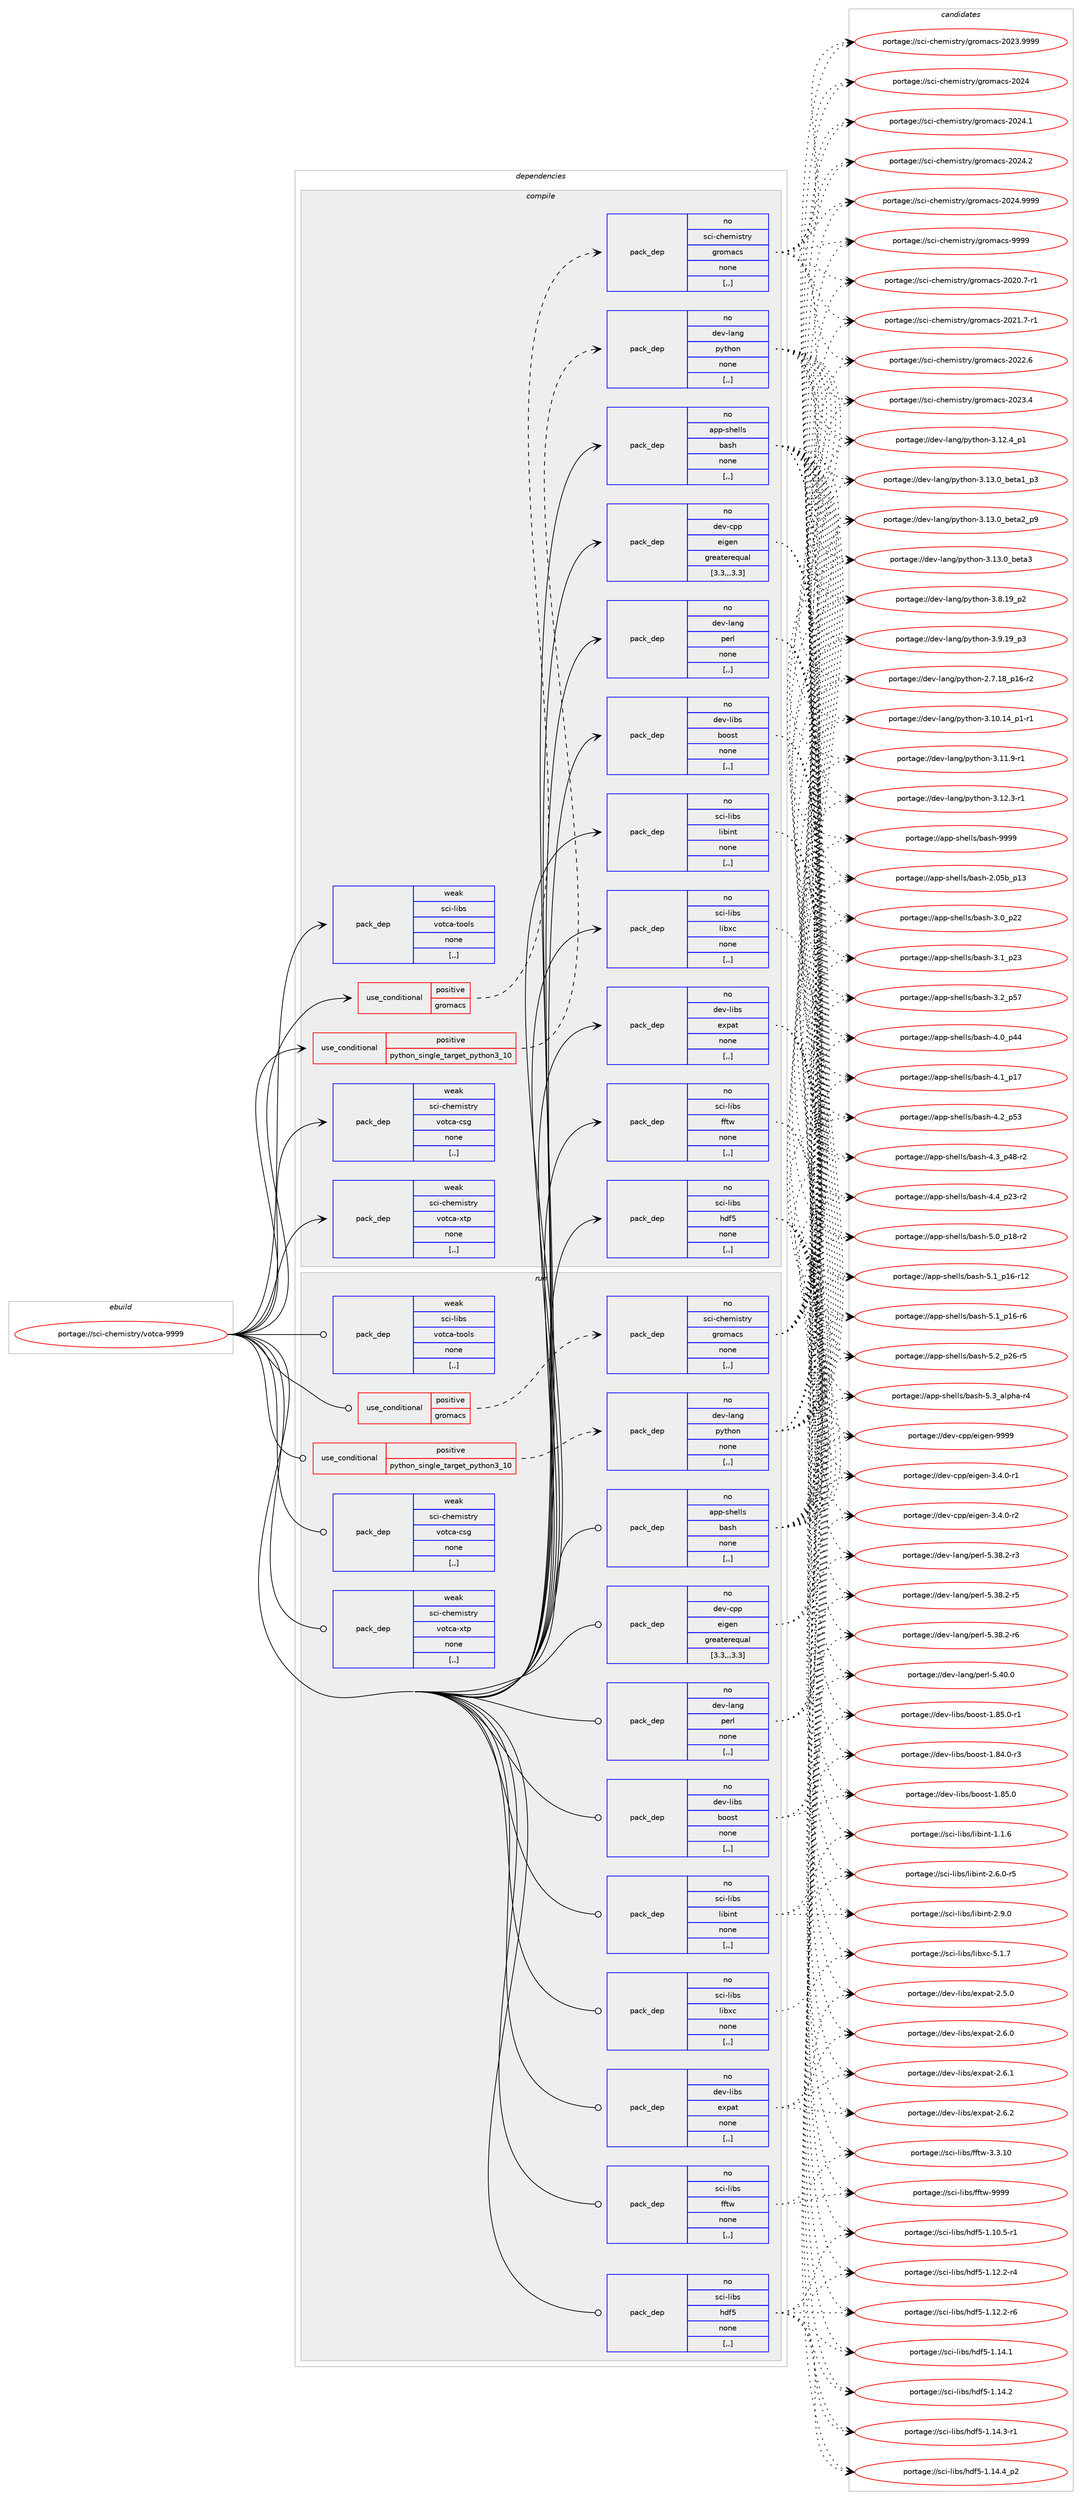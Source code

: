 digraph prolog {

# *************
# Graph options
# *************

newrank=true;
concentrate=true;
compound=true;
graph [rankdir=LR,fontname=Helvetica,fontsize=10,ranksep=1.5];#, ranksep=2.5, nodesep=0.2];
edge  [arrowhead=vee];
node  [fontname=Helvetica,fontsize=10];

# **********
# The ebuild
# **********

subgraph cluster_leftcol {
color=gray;
rank=same;
label=<<i>ebuild</i>>;
id [label="portage://sci-chemistry/votca-9999", color=red, width=4, href="../sci-chemistry/votca-9999.svg"];
}

# ****************
# The dependencies
# ****************

subgraph cluster_midcol {
color=gray;
label=<<i>dependencies</i>>;
subgraph cluster_compile {
fillcolor="#eeeeee";
style=filled;
label=<<i>compile</i>>;
subgraph cond101890 {
dependency385308 [label=<<TABLE BORDER="0" CELLBORDER="1" CELLSPACING="0" CELLPADDING="4"><TR><TD ROWSPAN="3" CELLPADDING="10">use_conditional</TD></TR><TR><TD>positive</TD></TR><TR><TD>gromacs</TD></TR></TABLE>>, shape=none, color=red];
subgraph pack280651 {
dependency385309 [label=<<TABLE BORDER="0" CELLBORDER="1" CELLSPACING="0" CELLPADDING="4" WIDTH="220"><TR><TD ROWSPAN="6" CELLPADDING="30">pack_dep</TD></TR><TR><TD WIDTH="110">no</TD></TR><TR><TD>sci-chemistry</TD></TR><TR><TD>gromacs</TD></TR><TR><TD>none</TD></TR><TR><TD>[,,]</TD></TR></TABLE>>, shape=none, color=blue];
}
dependency385308:e -> dependency385309:w [weight=20,style="dashed",arrowhead="vee"];
}
id:e -> dependency385308:w [weight=20,style="solid",arrowhead="vee"];
subgraph cond101891 {
dependency385310 [label=<<TABLE BORDER="0" CELLBORDER="1" CELLSPACING="0" CELLPADDING="4"><TR><TD ROWSPAN="3" CELLPADDING="10">use_conditional</TD></TR><TR><TD>positive</TD></TR><TR><TD>python_single_target_python3_10</TD></TR></TABLE>>, shape=none, color=red];
subgraph pack280652 {
dependency385311 [label=<<TABLE BORDER="0" CELLBORDER="1" CELLSPACING="0" CELLPADDING="4" WIDTH="220"><TR><TD ROWSPAN="6" CELLPADDING="30">pack_dep</TD></TR><TR><TD WIDTH="110">no</TD></TR><TR><TD>dev-lang</TD></TR><TR><TD>python</TD></TR><TR><TD>none</TD></TR><TR><TD>[,,]</TD></TR></TABLE>>, shape=none, color=blue];
}
dependency385310:e -> dependency385311:w [weight=20,style="dashed",arrowhead="vee"];
}
id:e -> dependency385310:w [weight=20,style="solid",arrowhead="vee"];
subgraph pack280653 {
dependency385312 [label=<<TABLE BORDER="0" CELLBORDER="1" CELLSPACING="0" CELLPADDING="4" WIDTH="220"><TR><TD ROWSPAN="6" CELLPADDING="30">pack_dep</TD></TR><TR><TD WIDTH="110">no</TD></TR><TR><TD>app-shells</TD></TR><TR><TD>bash</TD></TR><TR><TD>none</TD></TR><TR><TD>[,,]</TD></TR></TABLE>>, shape=none, color=blue];
}
id:e -> dependency385312:w [weight=20,style="solid",arrowhead="vee"];
subgraph pack280654 {
dependency385313 [label=<<TABLE BORDER="0" CELLBORDER="1" CELLSPACING="0" CELLPADDING="4" WIDTH="220"><TR><TD ROWSPAN="6" CELLPADDING="30">pack_dep</TD></TR><TR><TD WIDTH="110">no</TD></TR><TR><TD>dev-cpp</TD></TR><TR><TD>eigen</TD></TR><TR><TD>greaterequal</TD></TR><TR><TD>[3.3,,,3.3]</TD></TR></TABLE>>, shape=none, color=blue];
}
id:e -> dependency385313:w [weight=20,style="solid",arrowhead="vee"];
subgraph pack280655 {
dependency385314 [label=<<TABLE BORDER="0" CELLBORDER="1" CELLSPACING="0" CELLPADDING="4" WIDTH="220"><TR><TD ROWSPAN="6" CELLPADDING="30">pack_dep</TD></TR><TR><TD WIDTH="110">no</TD></TR><TR><TD>dev-lang</TD></TR><TR><TD>perl</TD></TR><TR><TD>none</TD></TR><TR><TD>[,,]</TD></TR></TABLE>>, shape=none, color=blue];
}
id:e -> dependency385314:w [weight=20,style="solid",arrowhead="vee"];
subgraph pack280656 {
dependency385315 [label=<<TABLE BORDER="0" CELLBORDER="1" CELLSPACING="0" CELLPADDING="4" WIDTH="220"><TR><TD ROWSPAN="6" CELLPADDING="30">pack_dep</TD></TR><TR><TD WIDTH="110">no</TD></TR><TR><TD>dev-libs</TD></TR><TR><TD>boost</TD></TR><TR><TD>none</TD></TR><TR><TD>[,,]</TD></TR></TABLE>>, shape=none, color=blue];
}
id:e -> dependency385315:w [weight=20,style="solid",arrowhead="vee"];
subgraph pack280657 {
dependency385316 [label=<<TABLE BORDER="0" CELLBORDER="1" CELLSPACING="0" CELLPADDING="4" WIDTH="220"><TR><TD ROWSPAN="6" CELLPADDING="30">pack_dep</TD></TR><TR><TD WIDTH="110">no</TD></TR><TR><TD>dev-libs</TD></TR><TR><TD>expat</TD></TR><TR><TD>none</TD></TR><TR><TD>[,,]</TD></TR></TABLE>>, shape=none, color=blue];
}
id:e -> dependency385316:w [weight=20,style="solid",arrowhead="vee"];
subgraph pack280658 {
dependency385317 [label=<<TABLE BORDER="0" CELLBORDER="1" CELLSPACING="0" CELLPADDING="4" WIDTH="220"><TR><TD ROWSPAN="6" CELLPADDING="30">pack_dep</TD></TR><TR><TD WIDTH="110">no</TD></TR><TR><TD>sci-libs</TD></TR><TR><TD>fftw</TD></TR><TR><TD>none</TD></TR><TR><TD>[,,]</TD></TR></TABLE>>, shape=none, color=blue];
}
id:e -> dependency385317:w [weight=20,style="solid",arrowhead="vee"];
subgraph pack280659 {
dependency385318 [label=<<TABLE BORDER="0" CELLBORDER="1" CELLSPACING="0" CELLPADDING="4" WIDTH="220"><TR><TD ROWSPAN="6" CELLPADDING="30">pack_dep</TD></TR><TR><TD WIDTH="110">no</TD></TR><TR><TD>sci-libs</TD></TR><TR><TD>hdf5</TD></TR><TR><TD>none</TD></TR><TR><TD>[,,]</TD></TR></TABLE>>, shape=none, color=blue];
}
id:e -> dependency385318:w [weight=20,style="solid",arrowhead="vee"];
subgraph pack280660 {
dependency385319 [label=<<TABLE BORDER="0" CELLBORDER="1" CELLSPACING="0" CELLPADDING="4" WIDTH="220"><TR><TD ROWSPAN="6" CELLPADDING="30">pack_dep</TD></TR><TR><TD WIDTH="110">no</TD></TR><TR><TD>sci-libs</TD></TR><TR><TD>libint</TD></TR><TR><TD>none</TD></TR><TR><TD>[,,]</TD></TR></TABLE>>, shape=none, color=blue];
}
id:e -> dependency385319:w [weight=20,style="solid",arrowhead="vee"];
subgraph pack280661 {
dependency385320 [label=<<TABLE BORDER="0" CELLBORDER="1" CELLSPACING="0" CELLPADDING="4" WIDTH="220"><TR><TD ROWSPAN="6" CELLPADDING="30">pack_dep</TD></TR><TR><TD WIDTH="110">no</TD></TR><TR><TD>sci-libs</TD></TR><TR><TD>libxc</TD></TR><TR><TD>none</TD></TR><TR><TD>[,,]</TD></TR></TABLE>>, shape=none, color=blue];
}
id:e -> dependency385320:w [weight=20,style="solid",arrowhead="vee"];
subgraph pack280662 {
dependency385321 [label=<<TABLE BORDER="0" CELLBORDER="1" CELLSPACING="0" CELLPADDING="4" WIDTH="220"><TR><TD ROWSPAN="6" CELLPADDING="30">pack_dep</TD></TR><TR><TD WIDTH="110">weak</TD></TR><TR><TD>sci-chemistry</TD></TR><TR><TD>votca-csg</TD></TR><TR><TD>none</TD></TR><TR><TD>[,,]</TD></TR></TABLE>>, shape=none, color=blue];
}
id:e -> dependency385321:w [weight=20,style="solid",arrowhead="vee"];
subgraph pack280663 {
dependency385322 [label=<<TABLE BORDER="0" CELLBORDER="1" CELLSPACING="0" CELLPADDING="4" WIDTH="220"><TR><TD ROWSPAN="6" CELLPADDING="30">pack_dep</TD></TR><TR><TD WIDTH="110">weak</TD></TR><TR><TD>sci-chemistry</TD></TR><TR><TD>votca-xtp</TD></TR><TR><TD>none</TD></TR><TR><TD>[,,]</TD></TR></TABLE>>, shape=none, color=blue];
}
id:e -> dependency385322:w [weight=20,style="solid",arrowhead="vee"];
subgraph pack280664 {
dependency385323 [label=<<TABLE BORDER="0" CELLBORDER="1" CELLSPACING="0" CELLPADDING="4" WIDTH="220"><TR><TD ROWSPAN="6" CELLPADDING="30">pack_dep</TD></TR><TR><TD WIDTH="110">weak</TD></TR><TR><TD>sci-libs</TD></TR><TR><TD>votca-tools</TD></TR><TR><TD>none</TD></TR><TR><TD>[,,]</TD></TR></TABLE>>, shape=none, color=blue];
}
id:e -> dependency385323:w [weight=20,style="solid",arrowhead="vee"];
}
subgraph cluster_compileandrun {
fillcolor="#eeeeee";
style=filled;
label=<<i>compile and run</i>>;
}
subgraph cluster_run {
fillcolor="#eeeeee";
style=filled;
label=<<i>run</i>>;
subgraph cond101892 {
dependency385324 [label=<<TABLE BORDER="0" CELLBORDER="1" CELLSPACING="0" CELLPADDING="4"><TR><TD ROWSPAN="3" CELLPADDING="10">use_conditional</TD></TR><TR><TD>positive</TD></TR><TR><TD>gromacs</TD></TR></TABLE>>, shape=none, color=red];
subgraph pack280665 {
dependency385325 [label=<<TABLE BORDER="0" CELLBORDER="1" CELLSPACING="0" CELLPADDING="4" WIDTH="220"><TR><TD ROWSPAN="6" CELLPADDING="30">pack_dep</TD></TR><TR><TD WIDTH="110">no</TD></TR><TR><TD>sci-chemistry</TD></TR><TR><TD>gromacs</TD></TR><TR><TD>none</TD></TR><TR><TD>[,,]</TD></TR></TABLE>>, shape=none, color=blue];
}
dependency385324:e -> dependency385325:w [weight=20,style="dashed",arrowhead="vee"];
}
id:e -> dependency385324:w [weight=20,style="solid",arrowhead="odot"];
subgraph cond101893 {
dependency385326 [label=<<TABLE BORDER="0" CELLBORDER="1" CELLSPACING="0" CELLPADDING="4"><TR><TD ROWSPAN="3" CELLPADDING="10">use_conditional</TD></TR><TR><TD>positive</TD></TR><TR><TD>python_single_target_python3_10</TD></TR></TABLE>>, shape=none, color=red];
subgraph pack280666 {
dependency385327 [label=<<TABLE BORDER="0" CELLBORDER="1" CELLSPACING="0" CELLPADDING="4" WIDTH="220"><TR><TD ROWSPAN="6" CELLPADDING="30">pack_dep</TD></TR><TR><TD WIDTH="110">no</TD></TR><TR><TD>dev-lang</TD></TR><TR><TD>python</TD></TR><TR><TD>none</TD></TR><TR><TD>[,,]</TD></TR></TABLE>>, shape=none, color=blue];
}
dependency385326:e -> dependency385327:w [weight=20,style="dashed",arrowhead="vee"];
}
id:e -> dependency385326:w [weight=20,style="solid",arrowhead="odot"];
subgraph pack280667 {
dependency385328 [label=<<TABLE BORDER="0" CELLBORDER="1" CELLSPACING="0" CELLPADDING="4" WIDTH="220"><TR><TD ROWSPAN="6" CELLPADDING="30">pack_dep</TD></TR><TR><TD WIDTH="110">no</TD></TR><TR><TD>app-shells</TD></TR><TR><TD>bash</TD></TR><TR><TD>none</TD></TR><TR><TD>[,,]</TD></TR></TABLE>>, shape=none, color=blue];
}
id:e -> dependency385328:w [weight=20,style="solid",arrowhead="odot"];
subgraph pack280668 {
dependency385329 [label=<<TABLE BORDER="0" CELLBORDER="1" CELLSPACING="0" CELLPADDING="4" WIDTH="220"><TR><TD ROWSPAN="6" CELLPADDING="30">pack_dep</TD></TR><TR><TD WIDTH="110">no</TD></TR><TR><TD>dev-cpp</TD></TR><TR><TD>eigen</TD></TR><TR><TD>greaterequal</TD></TR><TR><TD>[3.3,,,3.3]</TD></TR></TABLE>>, shape=none, color=blue];
}
id:e -> dependency385329:w [weight=20,style="solid",arrowhead="odot"];
subgraph pack280669 {
dependency385330 [label=<<TABLE BORDER="0" CELLBORDER="1" CELLSPACING="0" CELLPADDING="4" WIDTH="220"><TR><TD ROWSPAN="6" CELLPADDING="30">pack_dep</TD></TR><TR><TD WIDTH="110">no</TD></TR><TR><TD>dev-lang</TD></TR><TR><TD>perl</TD></TR><TR><TD>none</TD></TR><TR><TD>[,,]</TD></TR></TABLE>>, shape=none, color=blue];
}
id:e -> dependency385330:w [weight=20,style="solid",arrowhead="odot"];
subgraph pack280670 {
dependency385331 [label=<<TABLE BORDER="0" CELLBORDER="1" CELLSPACING="0" CELLPADDING="4" WIDTH="220"><TR><TD ROWSPAN="6" CELLPADDING="30">pack_dep</TD></TR><TR><TD WIDTH="110">no</TD></TR><TR><TD>dev-libs</TD></TR><TR><TD>boost</TD></TR><TR><TD>none</TD></TR><TR><TD>[,,]</TD></TR></TABLE>>, shape=none, color=blue];
}
id:e -> dependency385331:w [weight=20,style="solid",arrowhead="odot"];
subgraph pack280671 {
dependency385332 [label=<<TABLE BORDER="0" CELLBORDER="1" CELLSPACING="0" CELLPADDING="4" WIDTH="220"><TR><TD ROWSPAN="6" CELLPADDING="30">pack_dep</TD></TR><TR><TD WIDTH="110">no</TD></TR><TR><TD>dev-libs</TD></TR><TR><TD>expat</TD></TR><TR><TD>none</TD></TR><TR><TD>[,,]</TD></TR></TABLE>>, shape=none, color=blue];
}
id:e -> dependency385332:w [weight=20,style="solid",arrowhead="odot"];
subgraph pack280672 {
dependency385333 [label=<<TABLE BORDER="0" CELLBORDER="1" CELLSPACING="0" CELLPADDING="4" WIDTH="220"><TR><TD ROWSPAN="6" CELLPADDING="30">pack_dep</TD></TR><TR><TD WIDTH="110">no</TD></TR><TR><TD>sci-libs</TD></TR><TR><TD>fftw</TD></TR><TR><TD>none</TD></TR><TR><TD>[,,]</TD></TR></TABLE>>, shape=none, color=blue];
}
id:e -> dependency385333:w [weight=20,style="solid",arrowhead="odot"];
subgraph pack280673 {
dependency385334 [label=<<TABLE BORDER="0" CELLBORDER="1" CELLSPACING="0" CELLPADDING="4" WIDTH="220"><TR><TD ROWSPAN="6" CELLPADDING="30">pack_dep</TD></TR><TR><TD WIDTH="110">no</TD></TR><TR><TD>sci-libs</TD></TR><TR><TD>hdf5</TD></TR><TR><TD>none</TD></TR><TR><TD>[,,]</TD></TR></TABLE>>, shape=none, color=blue];
}
id:e -> dependency385334:w [weight=20,style="solid",arrowhead="odot"];
subgraph pack280674 {
dependency385335 [label=<<TABLE BORDER="0" CELLBORDER="1" CELLSPACING="0" CELLPADDING="4" WIDTH="220"><TR><TD ROWSPAN="6" CELLPADDING="30">pack_dep</TD></TR><TR><TD WIDTH="110">no</TD></TR><TR><TD>sci-libs</TD></TR><TR><TD>libint</TD></TR><TR><TD>none</TD></TR><TR><TD>[,,]</TD></TR></TABLE>>, shape=none, color=blue];
}
id:e -> dependency385335:w [weight=20,style="solid",arrowhead="odot"];
subgraph pack280675 {
dependency385336 [label=<<TABLE BORDER="0" CELLBORDER="1" CELLSPACING="0" CELLPADDING="4" WIDTH="220"><TR><TD ROWSPAN="6" CELLPADDING="30">pack_dep</TD></TR><TR><TD WIDTH="110">no</TD></TR><TR><TD>sci-libs</TD></TR><TR><TD>libxc</TD></TR><TR><TD>none</TD></TR><TR><TD>[,,]</TD></TR></TABLE>>, shape=none, color=blue];
}
id:e -> dependency385336:w [weight=20,style="solid",arrowhead="odot"];
subgraph pack280676 {
dependency385337 [label=<<TABLE BORDER="0" CELLBORDER="1" CELLSPACING="0" CELLPADDING="4" WIDTH="220"><TR><TD ROWSPAN="6" CELLPADDING="30">pack_dep</TD></TR><TR><TD WIDTH="110">weak</TD></TR><TR><TD>sci-chemistry</TD></TR><TR><TD>votca-csg</TD></TR><TR><TD>none</TD></TR><TR><TD>[,,]</TD></TR></TABLE>>, shape=none, color=blue];
}
id:e -> dependency385337:w [weight=20,style="solid",arrowhead="odot"];
subgraph pack280677 {
dependency385338 [label=<<TABLE BORDER="0" CELLBORDER="1" CELLSPACING="0" CELLPADDING="4" WIDTH="220"><TR><TD ROWSPAN="6" CELLPADDING="30">pack_dep</TD></TR><TR><TD WIDTH="110">weak</TD></TR><TR><TD>sci-chemistry</TD></TR><TR><TD>votca-xtp</TD></TR><TR><TD>none</TD></TR><TR><TD>[,,]</TD></TR></TABLE>>, shape=none, color=blue];
}
id:e -> dependency385338:w [weight=20,style="solid",arrowhead="odot"];
subgraph pack280678 {
dependency385339 [label=<<TABLE BORDER="0" CELLBORDER="1" CELLSPACING="0" CELLPADDING="4" WIDTH="220"><TR><TD ROWSPAN="6" CELLPADDING="30">pack_dep</TD></TR><TR><TD WIDTH="110">weak</TD></TR><TR><TD>sci-libs</TD></TR><TR><TD>votca-tools</TD></TR><TR><TD>none</TD></TR><TR><TD>[,,]</TD></TR></TABLE>>, shape=none, color=blue];
}
id:e -> dependency385339:w [weight=20,style="solid",arrowhead="odot"];
}
}

# **************
# The candidates
# **************

subgraph cluster_choices {
rank=same;
color=gray;
label=<<i>candidates</i>>;

subgraph choice280651 {
color=black;
nodesep=1;
choice115991054599104101109105115116114121471031141111099799115455048504846554511449 [label="portage://sci-chemistry/gromacs-2020.7-r1", color=red, width=4,href="../sci-chemistry/gromacs-2020.7-r1.svg"];
choice115991054599104101109105115116114121471031141111099799115455048504946554511449 [label="portage://sci-chemistry/gromacs-2021.7-r1", color=red, width=4,href="../sci-chemistry/gromacs-2021.7-r1.svg"];
choice11599105459910410110910511511611412147103114111109979911545504850504654 [label="portage://sci-chemistry/gromacs-2022.6", color=red, width=4,href="../sci-chemistry/gromacs-2022.6.svg"];
choice11599105459910410110910511511611412147103114111109979911545504850514652 [label="portage://sci-chemistry/gromacs-2023.4", color=red, width=4,href="../sci-chemistry/gromacs-2023.4.svg"];
choice11599105459910410110910511511611412147103114111109979911545504850514657575757 [label="portage://sci-chemistry/gromacs-2023.9999", color=red, width=4,href="../sci-chemistry/gromacs-2023.9999.svg"];
choice1159910545991041011091051151161141214710311411110997991154550485052 [label="portage://sci-chemistry/gromacs-2024", color=red, width=4,href="../sci-chemistry/gromacs-2024.svg"];
choice11599105459910410110910511511611412147103114111109979911545504850524649 [label="portage://sci-chemistry/gromacs-2024.1", color=red, width=4,href="../sci-chemistry/gromacs-2024.1.svg"];
choice11599105459910410110910511511611412147103114111109979911545504850524650 [label="portage://sci-chemistry/gromacs-2024.2", color=red, width=4,href="../sci-chemistry/gromacs-2024.2.svg"];
choice11599105459910410110910511511611412147103114111109979911545504850524657575757 [label="portage://sci-chemistry/gromacs-2024.9999", color=red, width=4,href="../sci-chemistry/gromacs-2024.9999.svg"];
choice1159910545991041011091051151161141214710311411110997991154557575757 [label="portage://sci-chemistry/gromacs-9999", color=red, width=4,href="../sci-chemistry/gromacs-9999.svg"];
dependency385309:e -> choice115991054599104101109105115116114121471031141111099799115455048504846554511449:w [style=dotted,weight="100"];
dependency385309:e -> choice115991054599104101109105115116114121471031141111099799115455048504946554511449:w [style=dotted,weight="100"];
dependency385309:e -> choice11599105459910410110910511511611412147103114111109979911545504850504654:w [style=dotted,weight="100"];
dependency385309:e -> choice11599105459910410110910511511611412147103114111109979911545504850514652:w [style=dotted,weight="100"];
dependency385309:e -> choice11599105459910410110910511511611412147103114111109979911545504850514657575757:w [style=dotted,weight="100"];
dependency385309:e -> choice1159910545991041011091051151161141214710311411110997991154550485052:w [style=dotted,weight="100"];
dependency385309:e -> choice11599105459910410110910511511611412147103114111109979911545504850524649:w [style=dotted,weight="100"];
dependency385309:e -> choice11599105459910410110910511511611412147103114111109979911545504850524650:w [style=dotted,weight="100"];
dependency385309:e -> choice11599105459910410110910511511611412147103114111109979911545504850524657575757:w [style=dotted,weight="100"];
dependency385309:e -> choice1159910545991041011091051151161141214710311411110997991154557575757:w [style=dotted,weight="100"];
}
subgraph choice280652 {
color=black;
nodesep=1;
choice100101118451089711010347112121116104111110455046554649569511249544511450 [label="portage://dev-lang/python-2.7.18_p16-r2", color=red, width=4,href="../dev-lang/python-2.7.18_p16-r2.svg"];
choice100101118451089711010347112121116104111110455146494846495295112494511449 [label="portage://dev-lang/python-3.10.14_p1-r1", color=red, width=4,href="../dev-lang/python-3.10.14_p1-r1.svg"];
choice100101118451089711010347112121116104111110455146494946574511449 [label="portage://dev-lang/python-3.11.9-r1", color=red, width=4,href="../dev-lang/python-3.11.9-r1.svg"];
choice100101118451089711010347112121116104111110455146495046514511449 [label="portage://dev-lang/python-3.12.3-r1", color=red, width=4,href="../dev-lang/python-3.12.3-r1.svg"];
choice100101118451089711010347112121116104111110455146495046529511249 [label="portage://dev-lang/python-3.12.4_p1", color=red, width=4,href="../dev-lang/python-3.12.4_p1.svg"];
choice10010111845108971101034711212111610411111045514649514648959810111697499511251 [label="portage://dev-lang/python-3.13.0_beta1_p3", color=red, width=4,href="../dev-lang/python-3.13.0_beta1_p3.svg"];
choice10010111845108971101034711212111610411111045514649514648959810111697509511257 [label="portage://dev-lang/python-3.13.0_beta2_p9", color=red, width=4,href="../dev-lang/python-3.13.0_beta2_p9.svg"];
choice1001011184510897110103471121211161041111104551464951464895981011169751 [label="portage://dev-lang/python-3.13.0_beta3", color=red, width=4,href="../dev-lang/python-3.13.0_beta3.svg"];
choice100101118451089711010347112121116104111110455146564649579511250 [label="portage://dev-lang/python-3.8.19_p2", color=red, width=4,href="../dev-lang/python-3.8.19_p2.svg"];
choice100101118451089711010347112121116104111110455146574649579511251 [label="portage://dev-lang/python-3.9.19_p3", color=red, width=4,href="../dev-lang/python-3.9.19_p3.svg"];
dependency385311:e -> choice100101118451089711010347112121116104111110455046554649569511249544511450:w [style=dotted,weight="100"];
dependency385311:e -> choice100101118451089711010347112121116104111110455146494846495295112494511449:w [style=dotted,weight="100"];
dependency385311:e -> choice100101118451089711010347112121116104111110455146494946574511449:w [style=dotted,weight="100"];
dependency385311:e -> choice100101118451089711010347112121116104111110455146495046514511449:w [style=dotted,weight="100"];
dependency385311:e -> choice100101118451089711010347112121116104111110455146495046529511249:w [style=dotted,weight="100"];
dependency385311:e -> choice10010111845108971101034711212111610411111045514649514648959810111697499511251:w [style=dotted,weight="100"];
dependency385311:e -> choice10010111845108971101034711212111610411111045514649514648959810111697509511257:w [style=dotted,weight="100"];
dependency385311:e -> choice1001011184510897110103471121211161041111104551464951464895981011169751:w [style=dotted,weight="100"];
dependency385311:e -> choice100101118451089711010347112121116104111110455146564649579511250:w [style=dotted,weight="100"];
dependency385311:e -> choice100101118451089711010347112121116104111110455146574649579511251:w [style=dotted,weight="100"];
}
subgraph choice280653 {
color=black;
nodesep=1;
choice9711211245115104101108108115479897115104455046485398951124951 [label="portage://app-shells/bash-2.05b_p13", color=red, width=4,href="../app-shells/bash-2.05b_p13.svg"];
choice971121124511510410110810811547989711510445514648951125050 [label="portage://app-shells/bash-3.0_p22", color=red, width=4,href="../app-shells/bash-3.0_p22.svg"];
choice971121124511510410110810811547989711510445514649951125051 [label="portage://app-shells/bash-3.1_p23", color=red, width=4,href="../app-shells/bash-3.1_p23.svg"];
choice971121124511510410110810811547989711510445514650951125355 [label="portage://app-shells/bash-3.2_p57", color=red, width=4,href="../app-shells/bash-3.2_p57.svg"];
choice971121124511510410110810811547989711510445524648951125252 [label="portage://app-shells/bash-4.0_p44", color=red, width=4,href="../app-shells/bash-4.0_p44.svg"];
choice971121124511510410110810811547989711510445524649951124955 [label="portage://app-shells/bash-4.1_p17", color=red, width=4,href="../app-shells/bash-4.1_p17.svg"];
choice971121124511510410110810811547989711510445524650951125351 [label="portage://app-shells/bash-4.2_p53", color=red, width=4,href="../app-shells/bash-4.2_p53.svg"];
choice9711211245115104101108108115479897115104455246519511252564511450 [label="portage://app-shells/bash-4.3_p48-r2", color=red, width=4,href="../app-shells/bash-4.3_p48-r2.svg"];
choice9711211245115104101108108115479897115104455246529511250514511450 [label="portage://app-shells/bash-4.4_p23-r2", color=red, width=4,href="../app-shells/bash-4.4_p23-r2.svg"];
choice9711211245115104101108108115479897115104455346489511249564511450 [label="portage://app-shells/bash-5.0_p18-r2", color=red, width=4,href="../app-shells/bash-5.0_p18-r2.svg"];
choice971121124511510410110810811547989711510445534649951124954451144950 [label="portage://app-shells/bash-5.1_p16-r12", color=red, width=4,href="../app-shells/bash-5.1_p16-r12.svg"];
choice9711211245115104101108108115479897115104455346499511249544511454 [label="portage://app-shells/bash-5.1_p16-r6", color=red, width=4,href="../app-shells/bash-5.1_p16-r6.svg"];
choice9711211245115104101108108115479897115104455346509511250544511453 [label="portage://app-shells/bash-5.2_p26-r5", color=red, width=4,href="../app-shells/bash-5.2_p26-r5.svg"];
choice9711211245115104101108108115479897115104455346519597108112104974511452 [label="portage://app-shells/bash-5.3_alpha-r4", color=red, width=4,href="../app-shells/bash-5.3_alpha-r4.svg"];
choice97112112451151041011081081154798971151044557575757 [label="portage://app-shells/bash-9999", color=red, width=4,href="../app-shells/bash-9999.svg"];
dependency385312:e -> choice9711211245115104101108108115479897115104455046485398951124951:w [style=dotted,weight="100"];
dependency385312:e -> choice971121124511510410110810811547989711510445514648951125050:w [style=dotted,weight="100"];
dependency385312:e -> choice971121124511510410110810811547989711510445514649951125051:w [style=dotted,weight="100"];
dependency385312:e -> choice971121124511510410110810811547989711510445514650951125355:w [style=dotted,weight="100"];
dependency385312:e -> choice971121124511510410110810811547989711510445524648951125252:w [style=dotted,weight="100"];
dependency385312:e -> choice971121124511510410110810811547989711510445524649951124955:w [style=dotted,weight="100"];
dependency385312:e -> choice971121124511510410110810811547989711510445524650951125351:w [style=dotted,weight="100"];
dependency385312:e -> choice9711211245115104101108108115479897115104455246519511252564511450:w [style=dotted,weight="100"];
dependency385312:e -> choice9711211245115104101108108115479897115104455246529511250514511450:w [style=dotted,weight="100"];
dependency385312:e -> choice9711211245115104101108108115479897115104455346489511249564511450:w [style=dotted,weight="100"];
dependency385312:e -> choice971121124511510410110810811547989711510445534649951124954451144950:w [style=dotted,weight="100"];
dependency385312:e -> choice9711211245115104101108108115479897115104455346499511249544511454:w [style=dotted,weight="100"];
dependency385312:e -> choice9711211245115104101108108115479897115104455346509511250544511453:w [style=dotted,weight="100"];
dependency385312:e -> choice9711211245115104101108108115479897115104455346519597108112104974511452:w [style=dotted,weight="100"];
dependency385312:e -> choice97112112451151041011081081154798971151044557575757:w [style=dotted,weight="100"];
}
subgraph choice280654 {
color=black;
nodesep=1;
choice1001011184599112112471011051031011104551465246484511449 [label="portage://dev-cpp/eigen-3.4.0-r1", color=red, width=4,href="../dev-cpp/eigen-3.4.0-r1.svg"];
choice1001011184599112112471011051031011104551465246484511450 [label="portage://dev-cpp/eigen-3.4.0-r2", color=red, width=4,href="../dev-cpp/eigen-3.4.0-r2.svg"];
choice1001011184599112112471011051031011104557575757 [label="portage://dev-cpp/eigen-9999", color=red, width=4,href="../dev-cpp/eigen-9999.svg"];
dependency385313:e -> choice1001011184599112112471011051031011104551465246484511449:w [style=dotted,weight="100"];
dependency385313:e -> choice1001011184599112112471011051031011104551465246484511450:w [style=dotted,weight="100"];
dependency385313:e -> choice1001011184599112112471011051031011104557575757:w [style=dotted,weight="100"];
}
subgraph choice280655 {
color=black;
nodesep=1;
choice100101118451089711010347112101114108455346515646504511451 [label="portage://dev-lang/perl-5.38.2-r3", color=red, width=4,href="../dev-lang/perl-5.38.2-r3.svg"];
choice100101118451089711010347112101114108455346515646504511453 [label="portage://dev-lang/perl-5.38.2-r5", color=red, width=4,href="../dev-lang/perl-5.38.2-r5.svg"];
choice100101118451089711010347112101114108455346515646504511454 [label="portage://dev-lang/perl-5.38.2-r6", color=red, width=4,href="../dev-lang/perl-5.38.2-r6.svg"];
choice10010111845108971101034711210111410845534652484648 [label="portage://dev-lang/perl-5.40.0", color=red, width=4,href="../dev-lang/perl-5.40.0.svg"];
dependency385314:e -> choice100101118451089711010347112101114108455346515646504511451:w [style=dotted,weight="100"];
dependency385314:e -> choice100101118451089711010347112101114108455346515646504511453:w [style=dotted,weight="100"];
dependency385314:e -> choice100101118451089711010347112101114108455346515646504511454:w [style=dotted,weight="100"];
dependency385314:e -> choice10010111845108971101034711210111410845534652484648:w [style=dotted,weight="100"];
}
subgraph choice280656 {
color=black;
nodesep=1;
choice10010111845108105981154798111111115116454946565246484511451 [label="portage://dev-libs/boost-1.84.0-r3", color=red, width=4,href="../dev-libs/boost-1.84.0-r3.svg"];
choice1001011184510810598115479811111111511645494656534648 [label="portage://dev-libs/boost-1.85.0", color=red, width=4,href="../dev-libs/boost-1.85.0.svg"];
choice10010111845108105981154798111111115116454946565346484511449 [label="portage://dev-libs/boost-1.85.0-r1", color=red, width=4,href="../dev-libs/boost-1.85.0-r1.svg"];
dependency385315:e -> choice10010111845108105981154798111111115116454946565246484511451:w [style=dotted,weight="100"];
dependency385315:e -> choice1001011184510810598115479811111111511645494656534648:w [style=dotted,weight="100"];
dependency385315:e -> choice10010111845108105981154798111111115116454946565346484511449:w [style=dotted,weight="100"];
}
subgraph choice280657 {
color=black;
nodesep=1;
choice10010111845108105981154710112011297116455046534648 [label="portage://dev-libs/expat-2.5.0", color=red, width=4,href="../dev-libs/expat-2.5.0.svg"];
choice10010111845108105981154710112011297116455046544648 [label="portage://dev-libs/expat-2.6.0", color=red, width=4,href="../dev-libs/expat-2.6.0.svg"];
choice10010111845108105981154710112011297116455046544649 [label="portage://dev-libs/expat-2.6.1", color=red, width=4,href="../dev-libs/expat-2.6.1.svg"];
choice10010111845108105981154710112011297116455046544650 [label="portage://dev-libs/expat-2.6.2", color=red, width=4,href="../dev-libs/expat-2.6.2.svg"];
dependency385316:e -> choice10010111845108105981154710112011297116455046534648:w [style=dotted,weight="100"];
dependency385316:e -> choice10010111845108105981154710112011297116455046544648:w [style=dotted,weight="100"];
dependency385316:e -> choice10010111845108105981154710112011297116455046544649:w [style=dotted,weight="100"];
dependency385316:e -> choice10010111845108105981154710112011297116455046544650:w [style=dotted,weight="100"];
}
subgraph choice280658 {
color=black;
nodesep=1;
choice1159910545108105981154710210211611945514651464948 [label="portage://sci-libs/fftw-3.3.10", color=red, width=4,href="../sci-libs/fftw-3.3.10.svg"];
choice115991054510810598115471021021161194557575757 [label="portage://sci-libs/fftw-9999", color=red, width=4,href="../sci-libs/fftw-9999.svg"];
dependency385317:e -> choice1159910545108105981154710210211611945514651464948:w [style=dotted,weight="100"];
dependency385317:e -> choice115991054510810598115471021021161194557575757:w [style=dotted,weight="100"];
}
subgraph choice280659 {
color=black;
nodesep=1;
choice1159910545108105981154710410010253454946494846534511449 [label="portage://sci-libs/hdf5-1.10.5-r1", color=red, width=4,href="../sci-libs/hdf5-1.10.5-r1.svg"];
choice1159910545108105981154710410010253454946495046504511452 [label="portage://sci-libs/hdf5-1.12.2-r4", color=red, width=4,href="../sci-libs/hdf5-1.12.2-r4.svg"];
choice1159910545108105981154710410010253454946495046504511454 [label="portage://sci-libs/hdf5-1.12.2-r6", color=red, width=4,href="../sci-libs/hdf5-1.12.2-r6.svg"];
choice115991054510810598115471041001025345494649524649 [label="portage://sci-libs/hdf5-1.14.1", color=red, width=4,href="../sci-libs/hdf5-1.14.1.svg"];
choice115991054510810598115471041001025345494649524650 [label="portage://sci-libs/hdf5-1.14.2", color=red, width=4,href="../sci-libs/hdf5-1.14.2.svg"];
choice1159910545108105981154710410010253454946495246514511449 [label="portage://sci-libs/hdf5-1.14.3-r1", color=red, width=4,href="../sci-libs/hdf5-1.14.3-r1.svg"];
choice1159910545108105981154710410010253454946495246529511250 [label="portage://sci-libs/hdf5-1.14.4_p2", color=red, width=4,href="../sci-libs/hdf5-1.14.4_p2.svg"];
dependency385318:e -> choice1159910545108105981154710410010253454946494846534511449:w [style=dotted,weight="100"];
dependency385318:e -> choice1159910545108105981154710410010253454946495046504511452:w [style=dotted,weight="100"];
dependency385318:e -> choice1159910545108105981154710410010253454946495046504511454:w [style=dotted,weight="100"];
dependency385318:e -> choice115991054510810598115471041001025345494649524649:w [style=dotted,weight="100"];
dependency385318:e -> choice115991054510810598115471041001025345494649524650:w [style=dotted,weight="100"];
dependency385318:e -> choice1159910545108105981154710410010253454946495246514511449:w [style=dotted,weight="100"];
dependency385318:e -> choice1159910545108105981154710410010253454946495246529511250:w [style=dotted,weight="100"];
}
subgraph choice280660 {
color=black;
nodesep=1;
choice1159910545108105981154710810598105110116454946494654 [label="portage://sci-libs/libint-1.1.6", color=red, width=4,href="../sci-libs/libint-1.1.6.svg"];
choice11599105451081059811547108105981051101164550465446484511453 [label="portage://sci-libs/libint-2.6.0-r5", color=red, width=4,href="../sci-libs/libint-2.6.0-r5.svg"];
choice1159910545108105981154710810598105110116455046574648 [label="portage://sci-libs/libint-2.9.0", color=red, width=4,href="../sci-libs/libint-2.9.0.svg"];
dependency385319:e -> choice1159910545108105981154710810598105110116454946494654:w [style=dotted,weight="100"];
dependency385319:e -> choice11599105451081059811547108105981051101164550465446484511453:w [style=dotted,weight="100"];
dependency385319:e -> choice1159910545108105981154710810598105110116455046574648:w [style=dotted,weight="100"];
}
subgraph choice280661 {
color=black;
nodesep=1;
choice115991054510810598115471081059812099455346494655 [label="portage://sci-libs/libxc-5.1.7", color=red, width=4,href="../sci-libs/libxc-5.1.7.svg"];
dependency385320:e -> choice115991054510810598115471081059812099455346494655:w [style=dotted,weight="100"];
}
subgraph choice280662 {
color=black;
nodesep=1;
}
subgraph choice280663 {
color=black;
nodesep=1;
}
subgraph choice280664 {
color=black;
nodesep=1;
}
subgraph choice280665 {
color=black;
nodesep=1;
choice115991054599104101109105115116114121471031141111099799115455048504846554511449 [label="portage://sci-chemistry/gromacs-2020.7-r1", color=red, width=4,href="../sci-chemistry/gromacs-2020.7-r1.svg"];
choice115991054599104101109105115116114121471031141111099799115455048504946554511449 [label="portage://sci-chemistry/gromacs-2021.7-r1", color=red, width=4,href="../sci-chemistry/gromacs-2021.7-r1.svg"];
choice11599105459910410110910511511611412147103114111109979911545504850504654 [label="portage://sci-chemistry/gromacs-2022.6", color=red, width=4,href="../sci-chemistry/gromacs-2022.6.svg"];
choice11599105459910410110910511511611412147103114111109979911545504850514652 [label="portage://sci-chemistry/gromacs-2023.4", color=red, width=4,href="../sci-chemistry/gromacs-2023.4.svg"];
choice11599105459910410110910511511611412147103114111109979911545504850514657575757 [label="portage://sci-chemistry/gromacs-2023.9999", color=red, width=4,href="../sci-chemistry/gromacs-2023.9999.svg"];
choice1159910545991041011091051151161141214710311411110997991154550485052 [label="portage://sci-chemistry/gromacs-2024", color=red, width=4,href="../sci-chemistry/gromacs-2024.svg"];
choice11599105459910410110910511511611412147103114111109979911545504850524649 [label="portage://sci-chemistry/gromacs-2024.1", color=red, width=4,href="../sci-chemistry/gromacs-2024.1.svg"];
choice11599105459910410110910511511611412147103114111109979911545504850524650 [label="portage://sci-chemistry/gromacs-2024.2", color=red, width=4,href="../sci-chemistry/gromacs-2024.2.svg"];
choice11599105459910410110910511511611412147103114111109979911545504850524657575757 [label="portage://sci-chemistry/gromacs-2024.9999", color=red, width=4,href="../sci-chemistry/gromacs-2024.9999.svg"];
choice1159910545991041011091051151161141214710311411110997991154557575757 [label="portage://sci-chemistry/gromacs-9999", color=red, width=4,href="../sci-chemistry/gromacs-9999.svg"];
dependency385325:e -> choice115991054599104101109105115116114121471031141111099799115455048504846554511449:w [style=dotted,weight="100"];
dependency385325:e -> choice115991054599104101109105115116114121471031141111099799115455048504946554511449:w [style=dotted,weight="100"];
dependency385325:e -> choice11599105459910410110910511511611412147103114111109979911545504850504654:w [style=dotted,weight="100"];
dependency385325:e -> choice11599105459910410110910511511611412147103114111109979911545504850514652:w [style=dotted,weight="100"];
dependency385325:e -> choice11599105459910410110910511511611412147103114111109979911545504850514657575757:w [style=dotted,weight="100"];
dependency385325:e -> choice1159910545991041011091051151161141214710311411110997991154550485052:w [style=dotted,weight="100"];
dependency385325:e -> choice11599105459910410110910511511611412147103114111109979911545504850524649:w [style=dotted,weight="100"];
dependency385325:e -> choice11599105459910410110910511511611412147103114111109979911545504850524650:w [style=dotted,weight="100"];
dependency385325:e -> choice11599105459910410110910511511611412147103114111109979911545504850524657575757:w [style=dotted,weight="100"];
dependency385325:e -> choice1159910545991041011091051151161141214710311411110997991154557575757:w [style=dotted,weight="100"];
}
subgraph choice280666 {
color=black;
nodesep=1;
choice100101118451089711010347112121116104111110455046554649569511249544511450 [label="portage://dev-lang/python-2.7.18_p16-r2", color=red, width=4,href="../dev-lang/python-2.7.18_p16-r2.svg"];
choice100101118451089711010347112121116104111110455146494846495295112494511449 [label="portage://dev-lang/python-3.10.14_p1-r1", color=red, width=4,href="../dev-lang/python-3.10.14_p1-r1.svg"];
choice100101118451089711010347112121116104111110455146494946574511449 [label="portage://dev-lang/python-3.11.9-r1", color=red, width=4,href="../dev-lang/python-3.11.9-r1.svg"];
choice100101118451089711010347112121116104111110455146495046514511449 [label="portage://dev-lang/python-3.12.3-r1", color=red, width=4,href="../dev-lang/python-3.12.3-r1.svg"];
choice100101118451089711010347112121116104111110455146495046529511249 [label="portage://dev-lang/python-3.12.4_p1", color=red, width=4,href="../dev-lang/python-3.12.4_p1.svg"];
choice10010111845108971101034711212111610411111045514649514648959810111697499511251 [label="portage://dev-lang/python-3.13.0_beta1_p3", color=red, width=4,href="../dev-lang/python-3.13.0_beta1_p3.svg"];
choice10010111845108971101034711212111610411111045514649514648959810111697509511257 [label="portage://dev-lang/python-3.13.0_beta2_p9", color=red, width=4,href="../dev-lang/python-3.13.0_beta2_p9.svg"];
choice1001011184510897110103471121211161041111104551464951464895981011169751 [label="portage://dev-lang/python-3.13.0_beta3", color=red, width=4,href="../dev-lang/python-3.13.0_beta3.svg"];
choice100101118451089711010347112121116104111110455146564649579511250 [label="portage://dev-lang/python-3.8.19_p2", color=red, width=4,href="../dev-lang/python-3.8.19_p2.svg"];
choice100101118451089711010347112121116104111110455146574649579511251 [label="portage://dev-lang/python-3.9.19_p3", color=red, width=4,href="../dev-lang/python-3.9.19_p3.svg"];
dependency385327:e -> choice100101118451089711010347112121116104111110455046554649569511249544511450:w [style=dotted,weight="100"];
dependency385327:e -> choice100101118451089711010347112121116104111110455146494846495295112494511449:w [style=dotted,weight="100"];
dependency385327:e -> choice100101118451089711010347112121116104111110455146494946574511449:w [style=dotted,weight="100"];
dependency385327:e -> choice100101118451089711010347112121116104111110455146495046514511449:w [style=dotted,weight="100"];
dependency385327:e -> choice100101118451089711010347112121116104111110455146495046529511249:w [style=dotted,weight="100"];
dependency385327:e -> choice10010111845108971101034711212111610411111045514649514648959810111697499511251:w [style=dotted,weight="100"];
dependency385327:e -> choice10010111845108971101034711212111610411111045514649514648959810111697509511257:w [style=dotted,weight="100"];
dependency385327:e -> choice1001011184510897110103471121211161041111104551464951464895981011169751:w [style=dotted,weight="100"];
dependency385327:e -> choice100101118451089711010347112121116104111110455146564649579511250:w [style=dotted,weight="100"];
dependency385327:e -> choice100101118451089711010347112121116104111110455146574649579511251:w [style=dotted,weight="100"];
}
subgraph choice280667 {
color=black;
nodesep=1;
choice9711211245115104101108108115479897115104455046485398951124951 [label="portage://app-shells/bash-2.05b_p13", color=red, width=4,href="../app-shells/bash-2.05b_p13.svg"];
choice971121124511510410110810811547989711510445514648951125050 [label="portage://app-shells/bash-3.0_p22", color=red, width=4,href="../app-shells/bash-3.0_p22.svg"];
choice971121124511510410110810811547989711510445514649951125051 [label="portage://app-shells/bash-3.1_p23", color=red, width=4,href="../app-shells/bash-3.1_p23.svg"];
choice971121124511510410110810811547989711510445514650951125355 [label="portage://app-shells/bash-3.2_p57", color=red, width=4,href="../app-shells/bash-3.2_p57.svg"];
choice971121124511510410110810811547989711510445524648951125252 [label="portage://app-shells/bash-4.0_p44", color=red, width=4,href="../app-shells/bash-4.0_p44.svg"];
choice971121124511510410110810811547989711510445524649951124955 [label="portage://app-shells/bash-4.1_p17", color=red, width=4,href="../app-shells/bash-4.1_p17.svg"];
choice971121124511510410110810811547989711510445524650951125351 [label="portage://app-shells/bash-4.2_p53", color=red, width=4,href="../app-shells/bash-4.2_p53.svg"];
choice9711211245115104101108108115479897115104455246519511252564511450 [label="portage://app-shells/bash-4.3_p48-r2", color=red, width=4,href="../app-shells/bash-4.3_p48-r2.svg"];
choice9711211245115104101108108115479897115104455246529511250514511450 [label="portage://app-shells/bash-4.4_p23-r2", color=red, width=4,href="../app-shells/bash-4.4_p23-r2.svg"];
choice9711211245115104101108108115479897115104455346489511249564511450 [label="portage://app-shells/bash-5.0_p18-r2", color=red, width=4,href="../app-shells/bash-5.0_p18-r2.svg"];
choice971121124511510410110810811547989711510445534649951124954451144950 [label="portage://app-shells/bash-5.1_p16-r12", color=red, width=4,href="../app-shells/bash-5.1_p16-r12.svg"];
choice9711211245115104101108108115479897115104455346499511249544511454 [label="portage://app-shells/bash-5.1_p16-r6", color=red, width=4,href="../app-shells/bash-5.1_p16-r6.svg"];
choice9711211245115104101108108115479897115104455346509511250544511453 [label="portage://app-shells/bash-5.2_p26-r5", color=red, width=4,href="../app-shells/bash-5.2_p26-r5.svg"];
choice9711211245115104101108108115479897115104455346519597108112104974511452 [label="portage://app-shells/bash-5.3_alpha-r4", color=red, width=4,href="../app-shells/bash-5.3_alpha-r4.svg"];
choice97112112451151041011081081154798971151044557575757 [label="portage://app-shells/bash-9999", color=red, width=4,href="../app-shells/bash-9999.svg"];
dependency385328:e -> choice9711211245115104101108108115479897115104455046485398951124951:w [style=dotted,weight="100"];
dependency385328:e -> choice971121124511510410110810811547989711510445514648951125050:w [style=dotted,weight="100"];
dependency385328:e -> choice971121124511510410110810811547989711510445514649951125051:w [style=dotted,weight="100"];
dependency385328:e -> choice971121124511510410110810811547989711510445514650951125355:w [style=dotted,weight="100"];
dependency385328:e -> choice971121124511510410110810811547989711510445524648951125252:w [style=dotted,weight="100"];
dependency385328:e -> choice971121124511510410110810811547989711510445524649951124955:w [style=dotted,weight="100"];
dependency385328:e -> choice971121124511510410110810811547989711510445524650951125351:w [style=dotted,weight="100"];
dependency385328:e -> choice9711211245115104101108108115479897115104455246519511252564511450:w [style=dotted,weight="100"];
dependency385328:e -> choice9711211245115104101108108115479897115104455246529511250514511450:w [style=dotted,weight="100"];
dependency385328:e -> choice9711211245115104101108108115479897115104455346489511249564511450:w [style=dotted,weight="100"];
dependency385328:e -> choice971121124511510410110810811547989711510445534649951124954451144950:w [style=dotted,weight="100"];
dependency385328:e -> choice9711211245115104101108108115479897115104455346499511249544511454:w [style=dotted,weight="100"];
dependency385328:e -> choice9711211245115104101108108115479897115104455346509511250544511453:w [style=dotted,weight="100"];
dependency385328:e -> choice9711211245115104101108108115479897115104455346519597108112104974511452:w [style=dotted,weight="100"];
dependency385328:e -> choice97112112451151041011081081154798971151044557575757:w [style=dotted,weight="100"];
}
subgraph choice280668 {
color=black;
nodesep=1;
choice1001011184599112112471011051031011104551465246484511449 [label="portage://dev-cpp/eigen-3.4.0-r1", color=red, width=4,href="../dev-cpp/eigen-3.4.0-r1.svg"];
choice1001011184599112112471011051031011104551465246484511450 [label="portage://dev-cpp/eigen-3.4.0-r2", color=red, width=4,href="../dev-cpp/eigen-3.4.0-r2.svg"];
choice1001011184599112112471011051031011104557575757 [label="portage://dev-cpp/eigen-9999", color=red, width=4,href="../dev-cpp/eigen-9999.svg"];
dependency385329:e -> choice1001011184599112112471011051031011104551465246484511449:w [style=dotted,weight="100"];
dependency385329:e -> choice1001011184599112112471011051031011104551465246484511450:w [style=dotted,weight="100"];
dependency385329:e -> choice1001011184599112112471011051031011104557575757:w [style=dotted,weight="100"];
}
subgraph choice280669 {
color=black;
nodesep=1;
choice100101118451089711010347112101114108455346515646504511451 [label="portage://dev-lang/perl-5.38.2-r3", color=red, width=4,href="../dev-lang/perl-5.38.2-r3.svg"];
choice100101118451089711010347112101114108455346515646504511453 [label="portage://dev-lang/perl-5.38.2-r5", color=red, width=4,href="../dev-lang/perl-5.38.2-r5.svg"];
choice100101118451089711010347112101114108455346515646504511454 [label="portage://dev-lang/perl-5.38.2-r6", color=red, width=4,href="../dev-lang/perl-5.38.2-r6.svg"];
choice10010111845108971101034711210111410845534652484648 [label="portage://dev-lang/perl-5.40.0", color=red, width=4,href="../dev-lang/perl-5.40.0.svg"];
dependency385330:e -> choice100101118451089711010347112101114108455346515646504511451:w [style=dotted,weight="100"];
dependency385330:e -> choice100101118451089711010347112101114108455346515646504511453:w [style=dotted,weight="100"];
dependency385330:e -> choice100101118451089711010347112101114108455346515646504511454:w [style=dotted,weight="100"];
dependency385330:e -> choice10010111845108971101034711210111410845534652484648:w [style=dotted,weight="100"];
}
subgraph choice280670 {
color=black;
nodesep=1;
choice10010111845108105981154798111111115116454946565246484511451 [label="portage://dev-libs/boost-1.84.0-r3", color=red, width=4,href="../dev-libs/boost-1.84.0-r3.svg"];
choice1001011184510810598115479811111111511645494656534648 [label="portage://dev-libs/boost-1.85.0", color=red, width=4,href="../dev-libs/boost-1.85.0.svg"];
choice10010111845108105981154798111111115116454946565346484511449 [label="portage://dev-libs/boost-1.85.0-r1", color=red, width=4,href="../dev-libs/boost-1.85.0-r1.svg"];
dependency385331:e -> choice10010111845108105981154798111111115116454946565246484511451:w [style=dotted,weight="100"];
dependency385331:e -> choice1001011184510810598115479811111111511645494656534648:w [style=dotted,weight="100"];
dependency385331:e -> choice10010111845108105981154798111111115116454946565346484511449:w [style=dotted,weight="100"];
}
subgraph choice280671 {
color=black;
nodesep=1;
choice10010111845108105981154710112011297116455046534648 [label="portage://dev-libs/expat-2.5.0", color=red, width=4,href="../dev-libs/expat-2.5.0.svg"];
choice10010111845108105981154710112011297116455046544648 [label="portage://dev-libs/expat-2.6.0", color=red, width=4,href="../dev-libs/expat-2.6.0.svg"];
choice10010111845108105981154710112011297116455046544649 [label="portage://dev-libs/expat-2.6.1", color=red, width=4,href="../dev-libs/expat-2.6.1.svg"];
choice10010111845108105981154710112011297116455046544650 [label="portage://dev-libs/expat-2.6.2", color=red, width=4,href="../dev-libs/expat-2.6.2.svg"];
dependency385332:e -> choice10010111845108105981154710112011297116455046534648:w [style=dotted,weight="100"];
dependency385332:e -> choice10010111845108105981154710112011297116455046544648:w [style=dotted,weight="100"];
dependency385332:e -> choice10010111845108105981154710112011297116455046544649:w [style=dotted,weight="100"];
dependency385332:e -> choice10010111845108105981154710112011297116455046544650:w [style=dotted,weight="100"];
}
subgraph choice280672 {
color=black;
nodesep=1;
choice1159910545108105981154710210211611945514651464948 [label="portage://sci-libs/fftw-3.3.10", color=red, width=4,href="../sci-libs/fftw-3.3.10.svg"];
choice115991054510810598115471021021161194557575757 [label="portage://sci-libs/fftw-9999", color=red, width=4,href="../sci-libs/fftw-9999.svg"];
dependency385333:e -> choice1159910545108105981154710210211611945514651464948:w [style=dotted,weight="100"];
dependency385333:e -> choice115991054510810598115471021021161194557575757:w [style=dotted,weight="100"];
}
subgraph choice280673 {
color=black;
nodesep=1;
choice1159910545108105981154710410010253454946494846534511449 [label="portage://sci-libs/hdf5-1.10.5-r1", color=red, width=4,href="../sci-libs/hdf5-1.10.5-r1.svg"];
choice1159910545108105981154710410010253454946495046504511452 [label="portage://sci-libs/hdf5-1.12.2-r4", color=red, width=4,href="../sci-libs/hdf5-1.12.2-r4.svg"];
choice1159910545108105981154710410010253454946495046504511454 [label="portage://sci-libs/hdf5-1.12.2-r6", color=red, width=4,href="../sci-libs/hdf5-1.12.2-r6.svg"];
choice115991054510810598115471041001025345494649524649 [label="portage://sci-libs/hdf5-1.14.1", color=red, width=4,href="../sci-libs/hdf5-1.14.1.svg"];
choice115991054510810598115471041001025345494649524650 [label="portage://sci-libs/hdf5-1.14.2", color=red, width=4,href="../sci-libs/hdf5-1.14.2.svg"];
choice1159910545108105981154710410010253454946495246514511449 [label="portage://sci-libs/hdf5-1.14.3-r1", color=red, width=4,href="../sci-libs/hdf5-1.14.3-r1.svg"];
choice1159910545108105981154710410010253454946495246529511250 [label="portage://sci-libs/hdf5-1.14.4_p2", color=red, width=4,href="../sci-libs/hdf5-1.14.4_p2.svg"];
dependency385334:e -> choice1159910545108105981154710410010253454946494846534511449:w [style=dotted,weight="100"];
dependency385334:e -> choice1159910545108105981154710410010253454946495046504511452:w [style=dotted,weight="100"];
dependency385334:e -> choice1159910545108105981154710410010253454946495046504511454:w [style=dotted,weight="100"];
dependency385334:e -> choice115991054510810598115471041001025345494649524649:w [style=dotted,weight="100"];
dependency385334:e -> choice115991054510810598115471041001025345494649524650:w [style=dotted,weight="100"];
dependency385334:e -> choice1159910545108105981154710410010253454946495246514511449:w [style=dotted,weight="100"];
dependency385334:e -> choice1159910545108105981154710410010253454946495246529511250:w [style=dotted,weight="100"];
}
subgraph choice280674 {
color=black;
nodesep=1;
choice1159910545108105981154710810598105110116454946494654 [label="portage://sci-libs/libint-1.1.6", color=red, width=4,href="../sci-libs/libint-1.1.6.svg"];
choice11599105451081059811547108105981051101164550465446484511453 [label="portage://sci-libs/libint-2.6.0-r5", color=red, width=4,href="../sci-libs/libint-2.6.0-r5.svg"];
choice1159910545108105981154710810598105110116455046574648 [label="portage://sci-libs/libint-2.9.0", color=red, width=4,href="../sci-libs/libint-2.9.0.svg"];
dependency385335:e -> choice1159910545108105981154710810598105110116454946494654:w [style=dotted,weight="100"];
dependency385335:e -> choice11599105451081059811547108105981051101164550465446484511453:w [style=dotted,weight="100"];
dependency385335:e -> choice1159910545108105981154710810598105110116455046574648:w [style=dotted,weight="100"];
}
subgraph choice280675 {
color=black;
nodesep=1;
choice115991054510810598115471081059812099455346494655 [label="portage://sci-libs/libxc-5.1.7", color=red, width=4,href="../sci-libs/libxc-5.1.7.svg"];
dependency385336:e -> choice115991054510810598115471081059812099455346494655:w [style=dotted,weight="100"];
}
subgraph choice280676 {
color=black;
nodesep=1;
}
subgraph choice280677 {
color=black;
nodesep=1;
}
subgraph choice280678 {
color=black;
nodesep=1;
}
}

}
